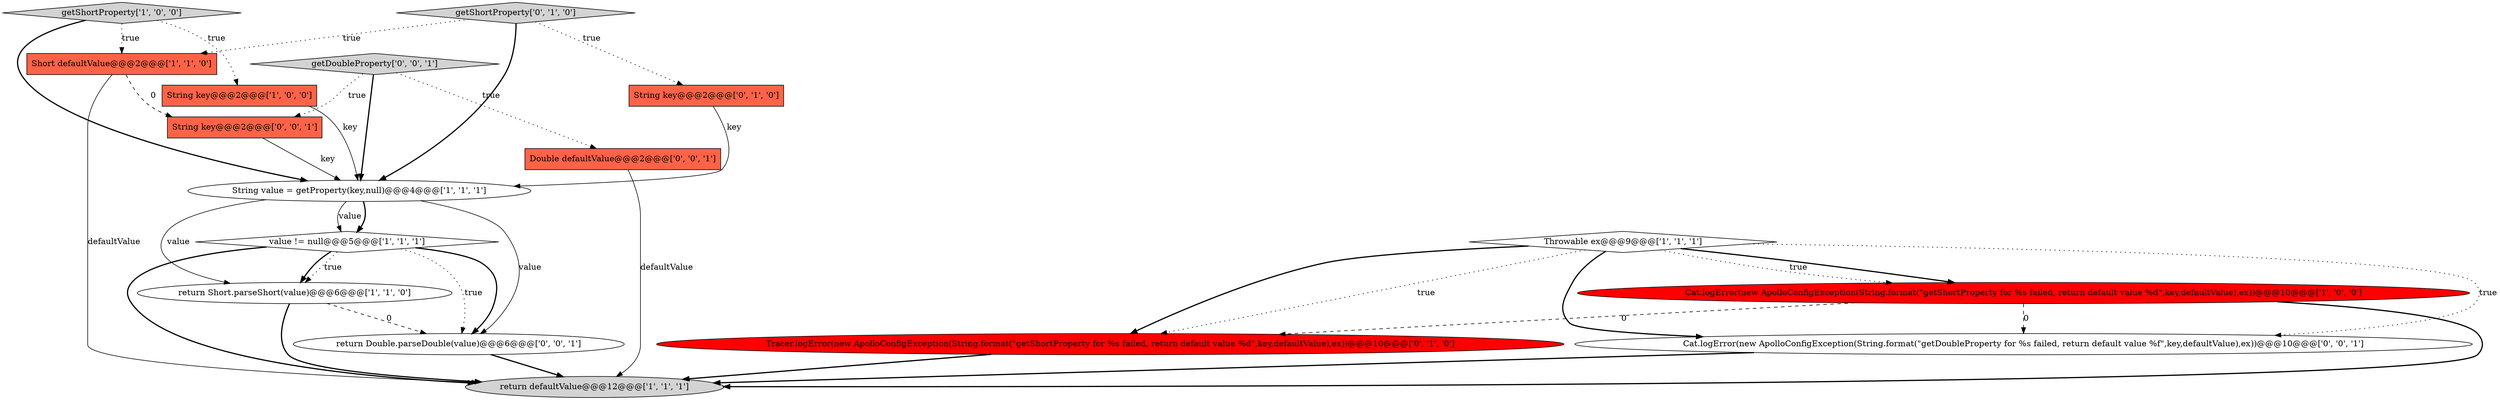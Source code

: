 digraph {
2 [style = filled, label = "Short defaultValue@@@2@@@['1', '1', '0']", fillcolor = tomato, shape = box image = "AAA0AAABBB1BBB"];
6 [style = filled, label = "return Short.parseShort(value)@@@6@@@['1', '1', '0']", fillcolor = white, shape = ellipse image = "AAA0AAABBB1BBB"];
4 [style = filled, label = "value != null@@@5@@@['1', '1', '1']", fillcolor = white, shape = diamond image = "AAA0AAABBB1BBB"];
12 [style = filled, label = "return Double.parseDouble(value)@@@6@@@['0', '0', '1']", fillcolor = white, shape = ellipse image = "AAA0AAABBB3BBB"];
7 [style = filled, label = "Cat.logError(new ApolloConfigException(String.format(\"getShortProperty for %s failed, return default value %d\",key,defaultValue),ex))@@@10@@@['1', '0', '0']", fillcolor = red, shape = ellipse image = "AAA1AAABBB1BBB"];
9 [style = filled, label = "String key@@@2@@@['0', '1', '0']", fillcolor = tomato, shape = box image = "AAA0AAABBB2BBB"];
13 [style = filled, label = "Double defaultValue@@@2@@@['0', '0', '1']", fillcolor = tomato, shape = box image = "AAA0AAABBB3BBB"];
15 [style = filled, label = "String key@@@2@@@['0', '0', '1']", fillcolor = tomato, shape = box image = "AAA0AAABBB3BBB"];
16 [style = filled, label = "Cat.logError(new ApolloConfigException(String.format(\"getDoubleProperty for %s failed, return default value %f\",key,defaultValue),ex))@@@10@@@['0', '0', '1']", fillcolor = white, shape = ellipse image = "AAA0AAABBB3BBB"];
1 [style = filled, label = "getShortProperty['1', '0', '0']", fillcolor = lightgray, shape = diamond image = "AAA0AAABBB1BBB"];
5 [style = filled, label = "Throwable ex@@@9@@@['1', '1', '1']", fillcolor = white, shape = diamond image = "AAA0AAABBB1BBB"];
11 [style = filled, label = "getShortProperty['0', '1', '0']", fillcolor = lightgray, shape = diamond image = "AAA0AAABBB2BBB"];
14 [style = filled, label = "getDoubleProperty['0', '0', '1']", fillcolor = lightgray, shape = diamond image = "AAA0AAABBB3BBB"];
8 [style = filled, label = "String value = getProperty(key,null)@@@4@@@['1', '1', '1']", fillcolor = white, shape = ellipse image = "AAA0AAABBB1BBB"];
10 [style = filled, label = "Tracer.logError(new ApolloConfigException(String.format(\"getShortProperty for %s failed, return default value %d\",key,defaultValue),ex))@@@10@@@['0', '1', '0']", fillcolor = red, shape = ellipse image = "AAA1AAABBB2BBB"];
0 [style = filled, label = "String key@@@2@@@['1', '0', '0']", fillcolor = tomato, shape = box image = "AAA0AAABBB1BBB"];
3 [style = filled, label = "return defaultValue@@@12@@@['1', '1', '1']", fillcolor = lightgray, shape = ellipse image = "AAA0AAABBB1BBB"];
4->6 [style = dotted, label="true"];
0->8 [style = solid, label="key"];
6->3 [style = bold, label=""];
4->3 [style = bold, label=""];
5->10 [style = bold, label=""];
16->3 [style = bold, label=""];
1->8 [style = bold, label=""];
4->6 [style = bold, label=""];
7->16 [style = dashed, label="0"];
5->10 [style = dotted, label="true"];
13->3 [style = solid, label="defaultValue"];
10->3 [style = bold, label=""];
11->9 [style = dotted, label="true"];
7->3 [style = bold, label=""];
8->12 [style = solid, label="value"];
9->8 [style = solid, label="key"];
14->13 [style = dotted, label="true"];
2->15 [style = dashed, label="0"];
6->12 [style = dashed, label="0"];
5->16 [style = bold, label=""];
14->15 [style = dotted, label="true"];
11->2 [style = dotted, label="true"];
8->6 [style = solid, label="value"];
5->7 [style = dotted, label="true"];
15->8 [style = solid, label="key"];
5->16 [style = dotted, label="true"];
4->12 [style = bold, label=""];
5->7 [style = bold, label=""];
11->8 [style = bold, label=""];
7->10 [style = dashed, label="0"];
14->8 [style = bold, label=""];
12->3 [style = bold, label=""];
1->0 [style = dotted, label="true"];
8->4 [style = bold, label=""];
8->4 [style = solid, label="value"];
2->3 [style = solid, label="defaultValue"];
1->2 [style = dotted, label="true"];
4->12 [style = dotted, label="true"];
}

